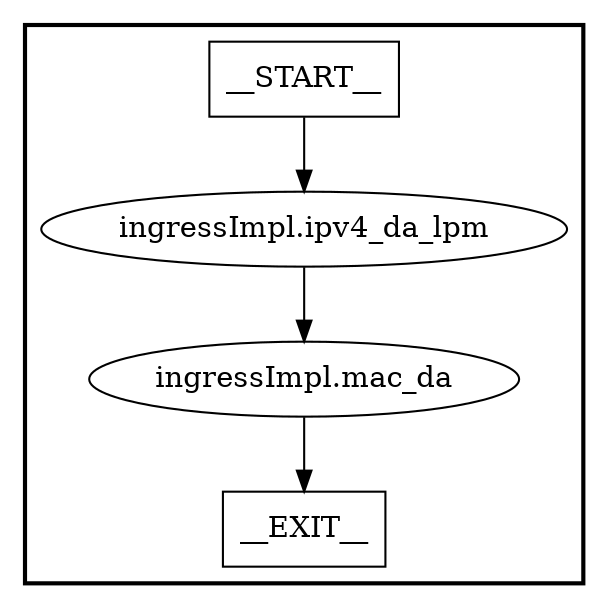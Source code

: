 digraph ingressImpl {
subgraph cluster {
graph [
label="", labeljust=r, style=bold];
0[label=__START__, margin="", shape=rectangle, style=solid];
1[label=__EXIT__, margin="", shape=rectangle, style=solid];
2[label="ingressImpl.ipv4_da_lpm", margin="", shape=ellipse, style=solid];
3[label="ingressImpl.mac_da", margin="", shape=ellipse, style=solid];
0 -> 2[label=""];
2 -> 3[label=""];
3 -> 1[label=""];
}
}

